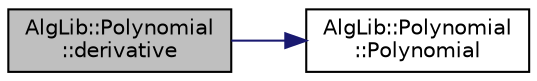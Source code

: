 digraph "AlgLib::Polynomial::derivative"
{
  edge [fontname="Helvetica",fontsize="10",labelfontname="Helvetica",labelfontsize="10"];
  node [fontname="Helvetica",fontsize="10",shape=record];
  rankdir="LR";
  Node1 [label="AlgLib::Polynomial\l::derivative",height=0.2,width=0.4,color="black", fillcolor="grey75", style="filled", fontcolor="black"];
  Node1 -> Node2 [color="midnightblue",fontsize="10",style="solid",fontname="Helvetica"];
  Node2 [label="AlgLib::Polynomial\l::Polynomial",height=0.2,width=0.4,color="black", fillcolor="white", style="filled",URL="$class_alg_lib_1_1_polynomial.html#a33a0ad0b646bcf6b0295d597097fed85"];
}
